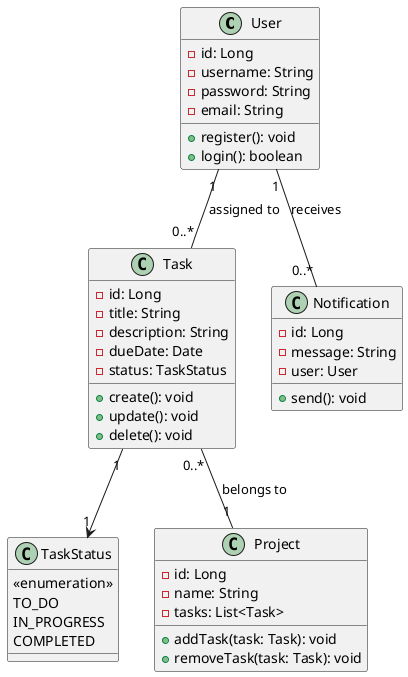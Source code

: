@startuml
class User {
    - id: Long
    - username: String
    - password: String
    - email: String
    + register(): void
    + login(): boolean
}

class Task {
    - id: Long
    - title: String
    - description: String
    - dueDate: Date
    - status: TaskStatus
    + create(): void
    + update(): void
    + delete(): void
}

class TaskStatus {
    <<enumeration>>
    TO_DO
    IN_PROGRESS
    COMPLETED
}

class Project {
    - id: Long
    - name: String
    - tasks: List<Task>
    + addTask(task: Task): void
    + removeTask(task: Task): void
}

class Notification {
    - id: Long
    - message: String
    - user: User
    + send(): void
}

User "1" -- "0..*" Task : "assigned to"
Task "1" --> "1" TaskStatus
Task "0..*" -- "1" Project : "belongs to"
User "1" -- "0..*" Notification : "receives"
@enduml
